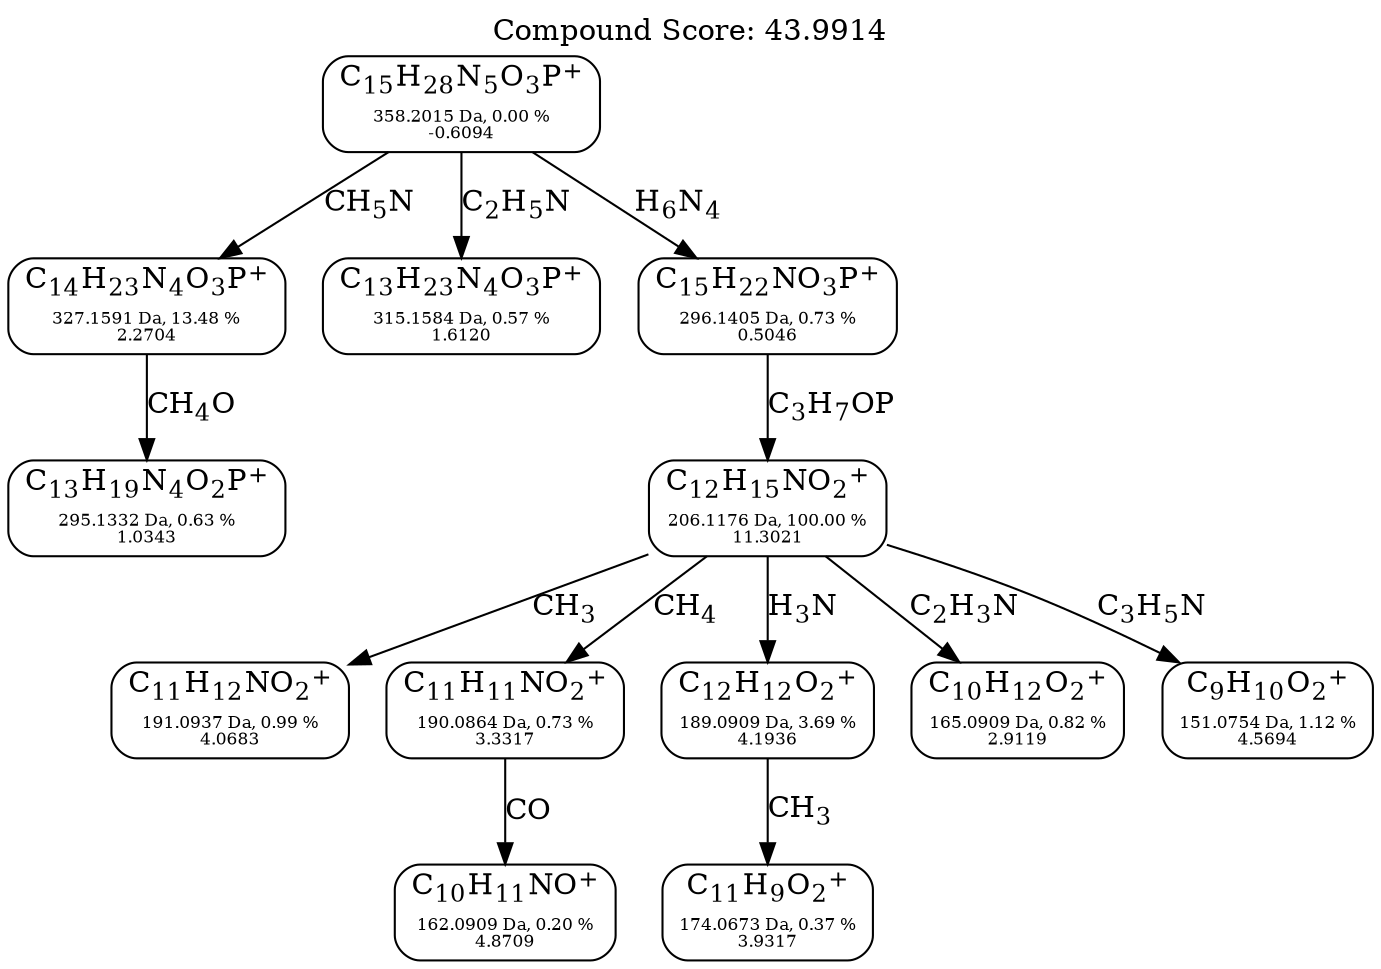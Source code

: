 strict digraph {
	node [shape=rect,style=rounded];
	labelloc="t";
	label="Compound Score: 43.9914";
	C15H29N5O3P [label=<C<SUB>15</SUB>H<SUB>28</SUB>N<SUB>5</SUB>O<SUB>3</SUB>P<SUP>+</SUP><FONT POINT-SIZE="8"><BR /> <BR />358.2015 Da, 0.00 %<BR />-0.6094</FONT>>];
	C14H24N4O3P [label=<C<SUB>14</SUB>H<SUB>23</SUB>N<SUB>4</SUB>O<SUB>3</SUB>P<SUP>+</SUP><FONT POINT-SIZE="8"><BR /> <BR />327.1591 Da, 13.48 %<BR />2.2704</FONT>>];
	C13H24N4O3P [label=<C<SUB>13</SUB>H<SUB>23</SUB>N<SUB>4</SUB>O<SUB>3</SUB>P<SUP>+</SUP><FONT POINT-SIZE="8"><BR /> <BR />315.1584 Da, 0.57 %<BR />1.6120</FONT>>];
	C15H23NO3P [label=<C<SUB>15</SUB>H<SUB>22</SUB>NO<SUB>3</SUB>P<SUP>+</SUP><FONT POINT-SIZE="8"><BR /> <BR />296.1405 Da, 0.73 %<BR />0.5046</FONT>>];
	C13H20N4O2P [label=<C<SUB>13</SUB>H<SUB>19</SUB>N<SUB>4</SUB>O<SUB>2</SUB>P<SUP>+</SUP><FONT POINT-SIZE="8"><BR /> <BR />295.1332 Da, 0.63 %<BR />1.0343</FONT>>];
	C12H16NO2 [label=<C<SUB>12</SUB>H<SUB>15</SUB>NO<SUB>2</SUB><SUP>+</SUP><FONT POINT-SIZE="8"><BR /> <BR />206.1176 Da, 100.00 %<BR />11.3021</FONT>>];
	C11H13NO2 [label=<C<SUB>11</SUB>H<SUB>12</SUB>NO<SUB>2</SUB><SUP>+</SUP><FONT POINT-SIZE="8"><BR /> <BR />191.0937 Da, 0.99 %<BR />4.0683</FONT>>];
	C11H12NO2 [label=<C<SUB>11</SUB>H<SUB>11</SUB>NO<SUB>2</SUB><SUP>+</SUP><FONT POINT-SIZE="8"><BR /> <BR />190.0864 Da, 0.73 %<BR />3.3317</FONT>>];
	C12H13O2 [label=<C<SUB>12</SUB>H<SUB>12</SUB>O<SUB>2</SUB><SUP>+</SUP><FONT POINT-SIZE="8"><BR /> <BR />189.0909 Da, 3.69 %<BR />4.1936</FONT>>];
	C11H10O2 [label=<C<SUB>11</SUB>H<SUB>9</SUB>O<SUB>2</SUB><SUP>+</SUP><FONT POINT-SIZE="8"><BR /> <BR />174.0673 Da, 0.37 %<BR />3.9317</FONT>>];
	C10H13O2 [label=<C<SUB>10</SUB>H<SUB>12</SUB>O<SUB>2</SUB><SUP>+</SUP><FONT POINT-SIZE="8"><BR /> <BR />165.0909 Da, 0.82 %<BR />2.9119</FONT>>];
	C10H12NO [label=<C<SUB>10</SUB>H<SUB>11</SUB>NO<SUP>+</SUP><FONT POINT-SIZE="8"><BR /> <BR />162.0909 Da, 0.20 %<BR />4.8709</FONT>>];
	C9H11O2 [label=<C<SUB>9</SUB>H<SUB>10</SUB>O<SUB>2</SUB><SUP>+</SUP><FONT POINT-SIZE="8"><BR /> <BR />151.0754 Da, 1.12 %<BR />4.5694</FONT>>];

	C15H29N5O3P -> C14H24N4O3P [label=<CH<SUB>5</SUB>N>];
	C15H29N5O3P -> C13H24N4O3P [label=<C<SUB>2</SUB>H<SUB>5</SUB>N>];
	C15H29N5O3P -> C15H23NO3P [label=<H<SUB>6</SUB>N<SUB>4</SUB>>];
	C14H24N4O3P -> C13H20N4O2P [label=<CH<SUB>4</SUB>O>];
	C15H23NO3P -> C12H16NO2 [label=<C<SUB>3</SUB>H<SUB>7</SUB>OP>];
	C12H16NO2 -> C11H13NO2 [label=<CH<SUB>3</SUB>>];
	C12H16NO2 -> C11H12NO2 [label=<CH<SUB>4</SUB>>];
	C12H16NO2 -> C12H13O2 [label=<H<SUB>3</SUB>N>];
	C12H13O2 -> C11H10O2 [label=<CH<SUB>3</SUB>>];
	C12H16NO2 -> C10H13O2 [label=<C<SUB>2</SUB>H<SUB>3</SUB>N>];
	C11H12NO2 -> C10H12NO [label=<CO>];
	C12H16NO2 -> C9H11O2 [label=<C<SUB>3</SUB>H<SUB>5</SUB>N>];
}